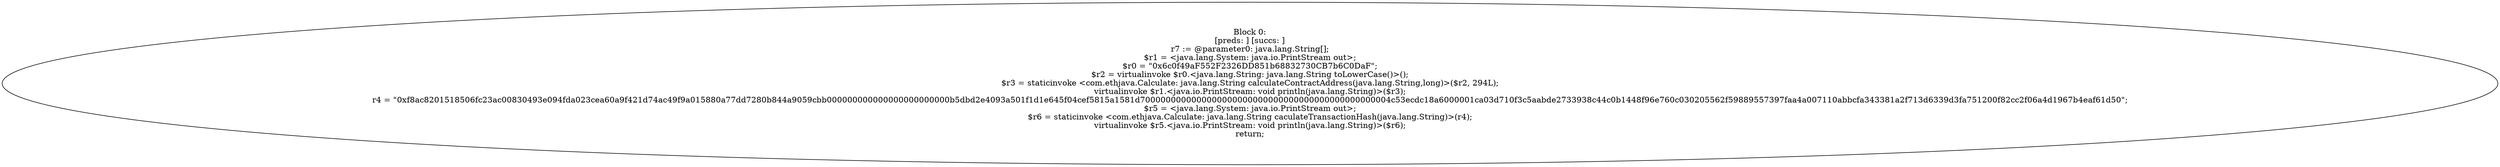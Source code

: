 digraph "unitGraph" {
    "Block 0:
[preds: ] [succs: ]
r7 := @parameter0: java.lang.String[];
$r1 = <java.lang.System: java.io.PrintStream out>;
$r0 = \"0x6c0f49aF552F2326DD851b68832730CB7b6C0DaF\";
$r2 = virtualinvoke $r0.<java.lang.String: java.lang.String toLowerCase()>();
$r3 = staticinvoke <com.ethjava.Calculate: java.lang.String calculateContractAddress(java.lang.String,long)>($r2, 294L);
virtualinvoke $r1.<java.io.PrintStream: void println(java.lang.String)>($r3);
r4 = \"0xf8ac8201518506fc23ac00830493e094fda023cea60a9f421d74ac49f9a015880a77dd7280b844a9059cbb000000000000000000000000b5dbd2e4093a501f1d1e645f04cef5815a1581d7000000000000000000000000000000000000000000000004c53ecdc18a6000001ca03d710f3c5aabde2733938c44c0b1448f96e760c030205562f59889557397faa4a007110abbcfa343381a2f713d6339d3fa751200f82cc2f06a4d1967b4eaf61d50\";
$r5 = <java.lang.System: java.io.PrintStream out>;
$r6 = staticinvoke <com.ethjava.Calculate: java.lang.String caculateTransactionHash(java.lang.String)>(r4);
virtualinvoke $r5.<java.io.PrintStream: void println(java.lang.String)>($r6);
return;
"
}
